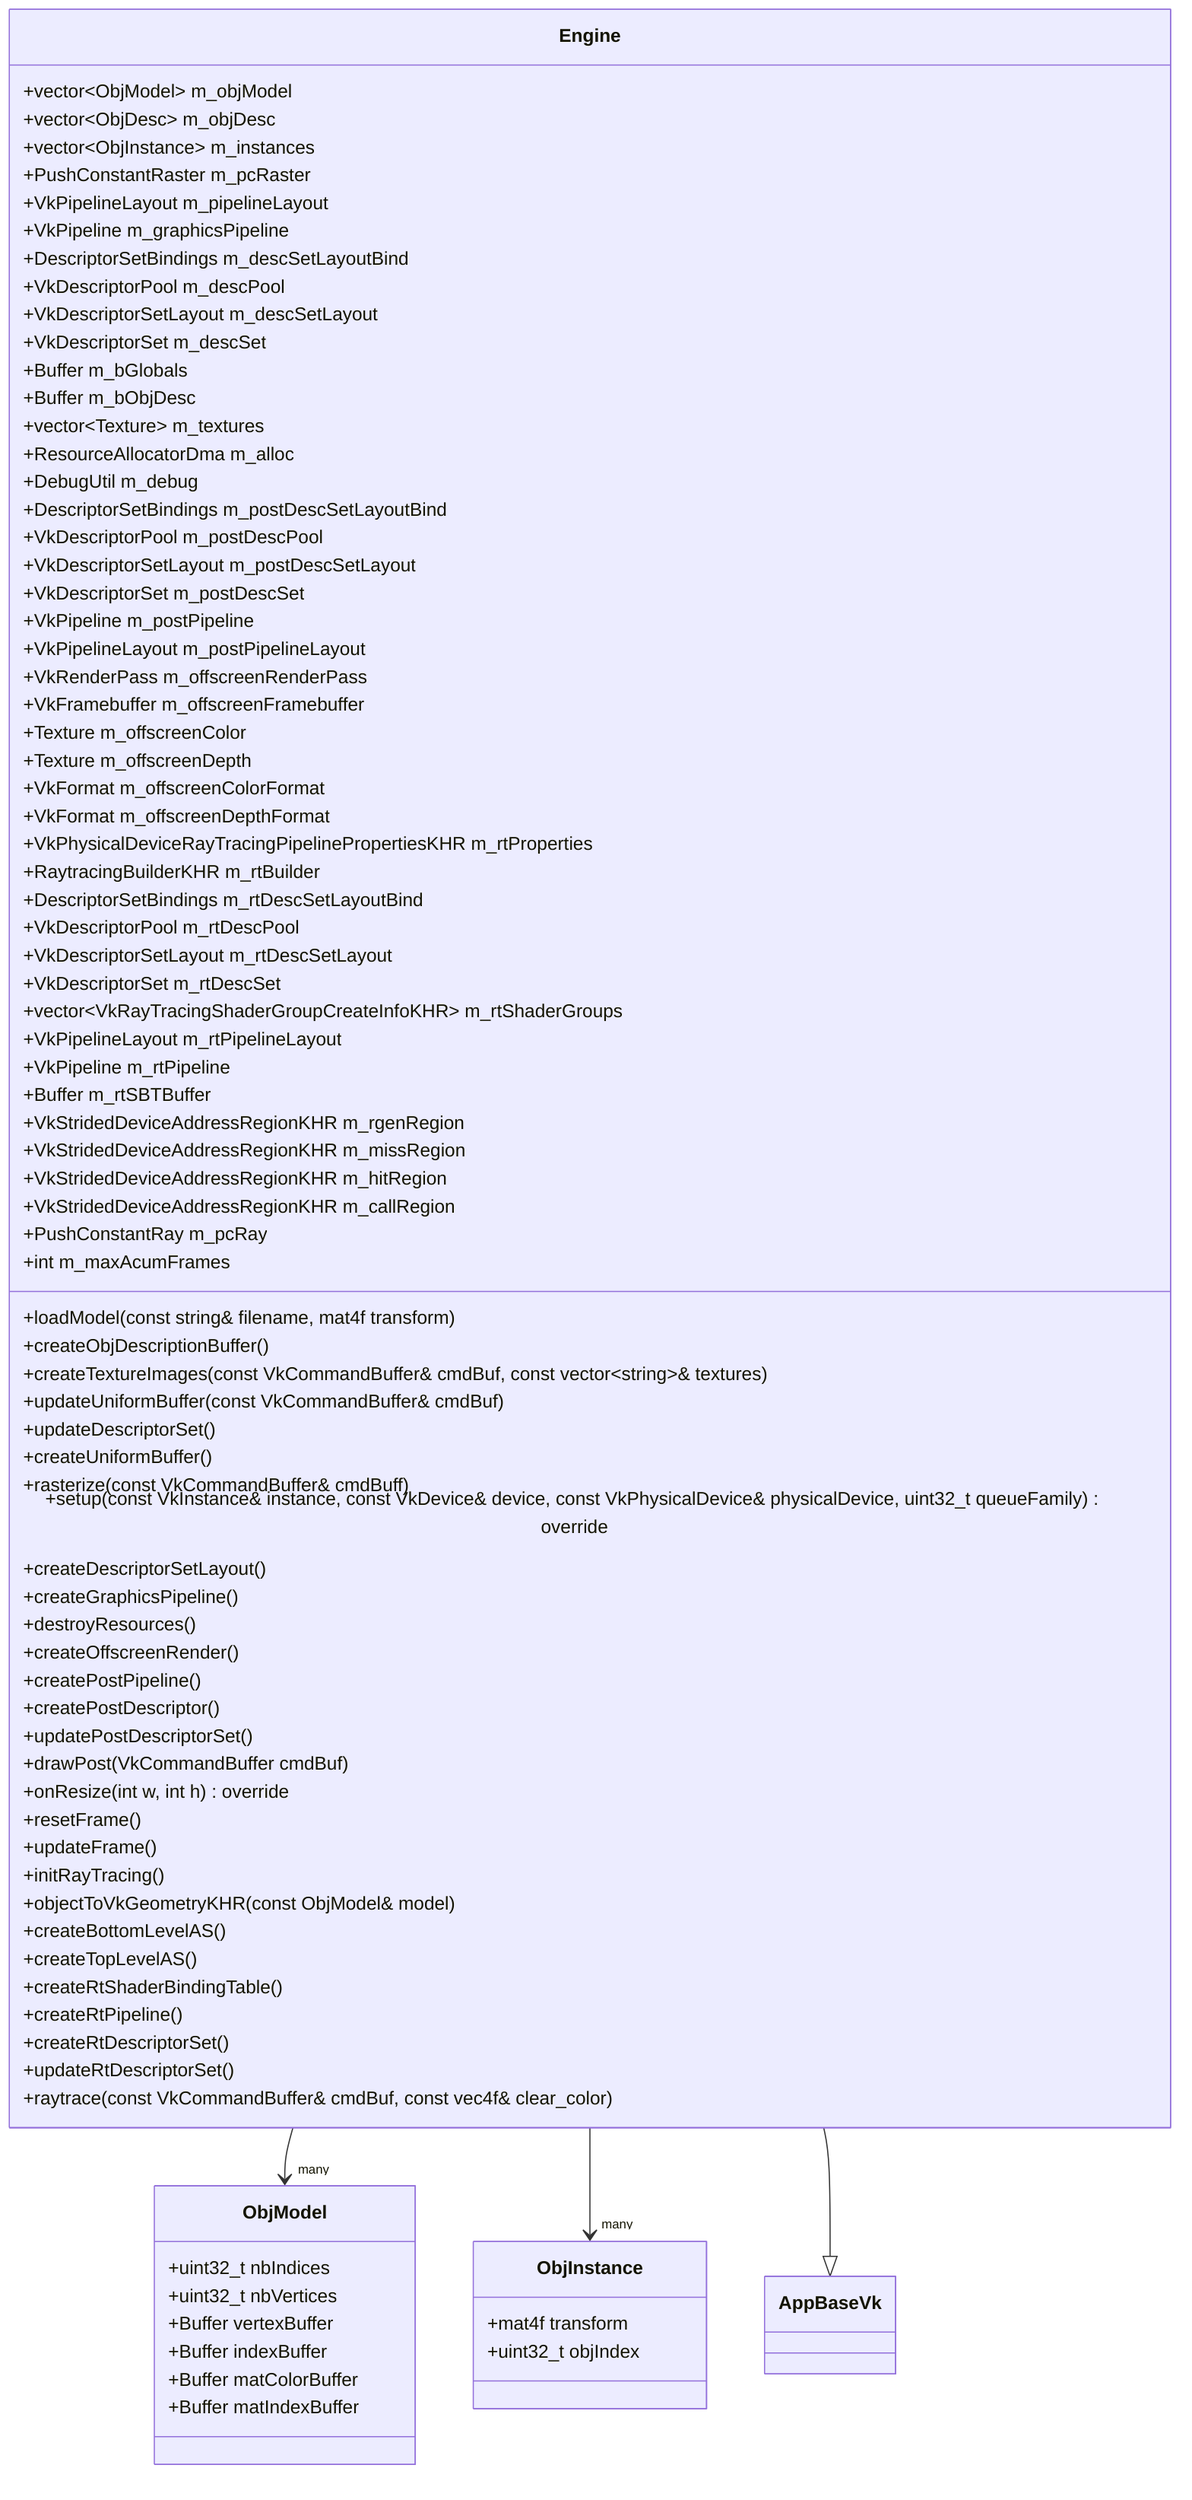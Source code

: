 classDiagram
class Engine {
    +vector~ObjModel~ m_objModel
    +vector~ObjDesc~ m_objDesc
    +vector~ObjInstance~ m_instances
    +loadModel(const string& filename, mat4f transform)
    +createObjDescriptionBuffer()
    +createTextureImages(const VkCommandBuffer& cmdBuf, const vector~string~& textures)
    +updateUniformBuffer(const VkCommandBuffer& cmdBuf)
    +PushConstantRaster m_pcRaster
    +updateDescriptorSet()
    +createUniformBuffer()
    +rasterize(const VkCommandBuffer& cmdBuff)
    +VkPipelineLayout m_pipelineLayout
    +VkPipeline m_graphicsPipeline
    +DescriptorSetBindings m_descSetLayoutBind
    +VkDescriptorPool m_descPool
    +VkDescriptorSetLayout m_descSetLayout
    +VkDescriptorSet m_descSet
    +Buffer m_bGlobals
    +Buffer m_bObjDesc
    +vector~Texture~ m_textures
    +ResourceAllocatorDma m_alloc
    +DebugUtil m_debug
    +setup(const VkInstance& instance, const VkDevice& device, const VkPhysicalDevice& physicalDevice, uint32_t queueFamily) override
    +createDescriptorSetLayout()
    +createGraphicsPipeline()
    +destroyResources()
    +DescriptorSetBindings m_postDescSetLayoutBind
    +VkDescriptorPool m_postDescPool
    +VkDescriptorSetLayout m_postDescSetLayout
    +VkDescriptorSet m_postDescSet
    +VkPipeline m_postPipeline
    +VkPipelineLayout m_postPipelineLayout
    +VkRenderPass m_offscreenRenderPass
    +VkFramebuffer m_offscreenFramebuffer
    +Texture m_offscreenColor
    +Texture m_offscreenDepth
    +VkFormat m_offscreenColorFormat
    +VkFormat m_offscreenDepthFormat
    +createOffscreenRender()
    +createPostPipeline()
    +createPostDescriptor()
    +updatePostDescriptorSet()
    +drawPost(VkCommandBuffer cmdBuf)
    +onResize(int w, int h) override
    +resetFrame()
    +updateFrame()
    +VkPhysicalDeviceRayTracingPipelinePropertiesKHR m_rtProperties
    +RaytracingBuilderKHR m_rtBuilder
    +DescriptorSetBindings m_rtDescSetLayoutBind
    +VkDescriptorPool m_rtDescPool
    +VkDescriptorSetLayout m_rtDescSetLayout
    +VkDescriptorSet m_rtDescSet
    +vector~VkRayTracingShaderGroupCreateInfoKHR~ m_rtShaderGroups
    +VkPipelineLayout m_rtPipelineLayout
    +VkPipeline m_rtPipeline
    +Buffer m_rtSBTBuffer
    +VkStridedDeviceAddressRegionKHR m_rgenRegion
    +VkStridedDeviceAddressRegionKHR m_missRegion
    +VkStridedDeviceAddressRegionKHR m_hitRegion
    +VkStridedDeviceAddressRegionKHR m_callRegion
    +PushConstantRay m_pcRay
    +int m_maxAcumFrames
    +initRayTracing()
    +objectToVkGeometryKHR(const ObjModel& model)
    +createBottomLevelAS()
    +createTopLevelAS()
    +createRtShaderBindingTable()
    +createRtPipeline()
    +createRtDescriptorSet()
    +updateRtDescriptorSet()
    +raytrace (const VkCommandBuffer& cmdBuf, const vec4f& clear_color)
}
Engine --> "many" ObjModel
Engine --> "many" ObjInstance
Engine --|> AppBaseVk

class ObjModel {
    +uint32_t nbIndices
    +uint32_t nbVertices
    +Buffer vertexBuffer
    +Buffer indexBuffer
    +Buffer matColorBuffer
    +Buffer matIndexBuffer
}

class ObjInstance {
    +mat4f transform
    +uint32_t objIndex
}